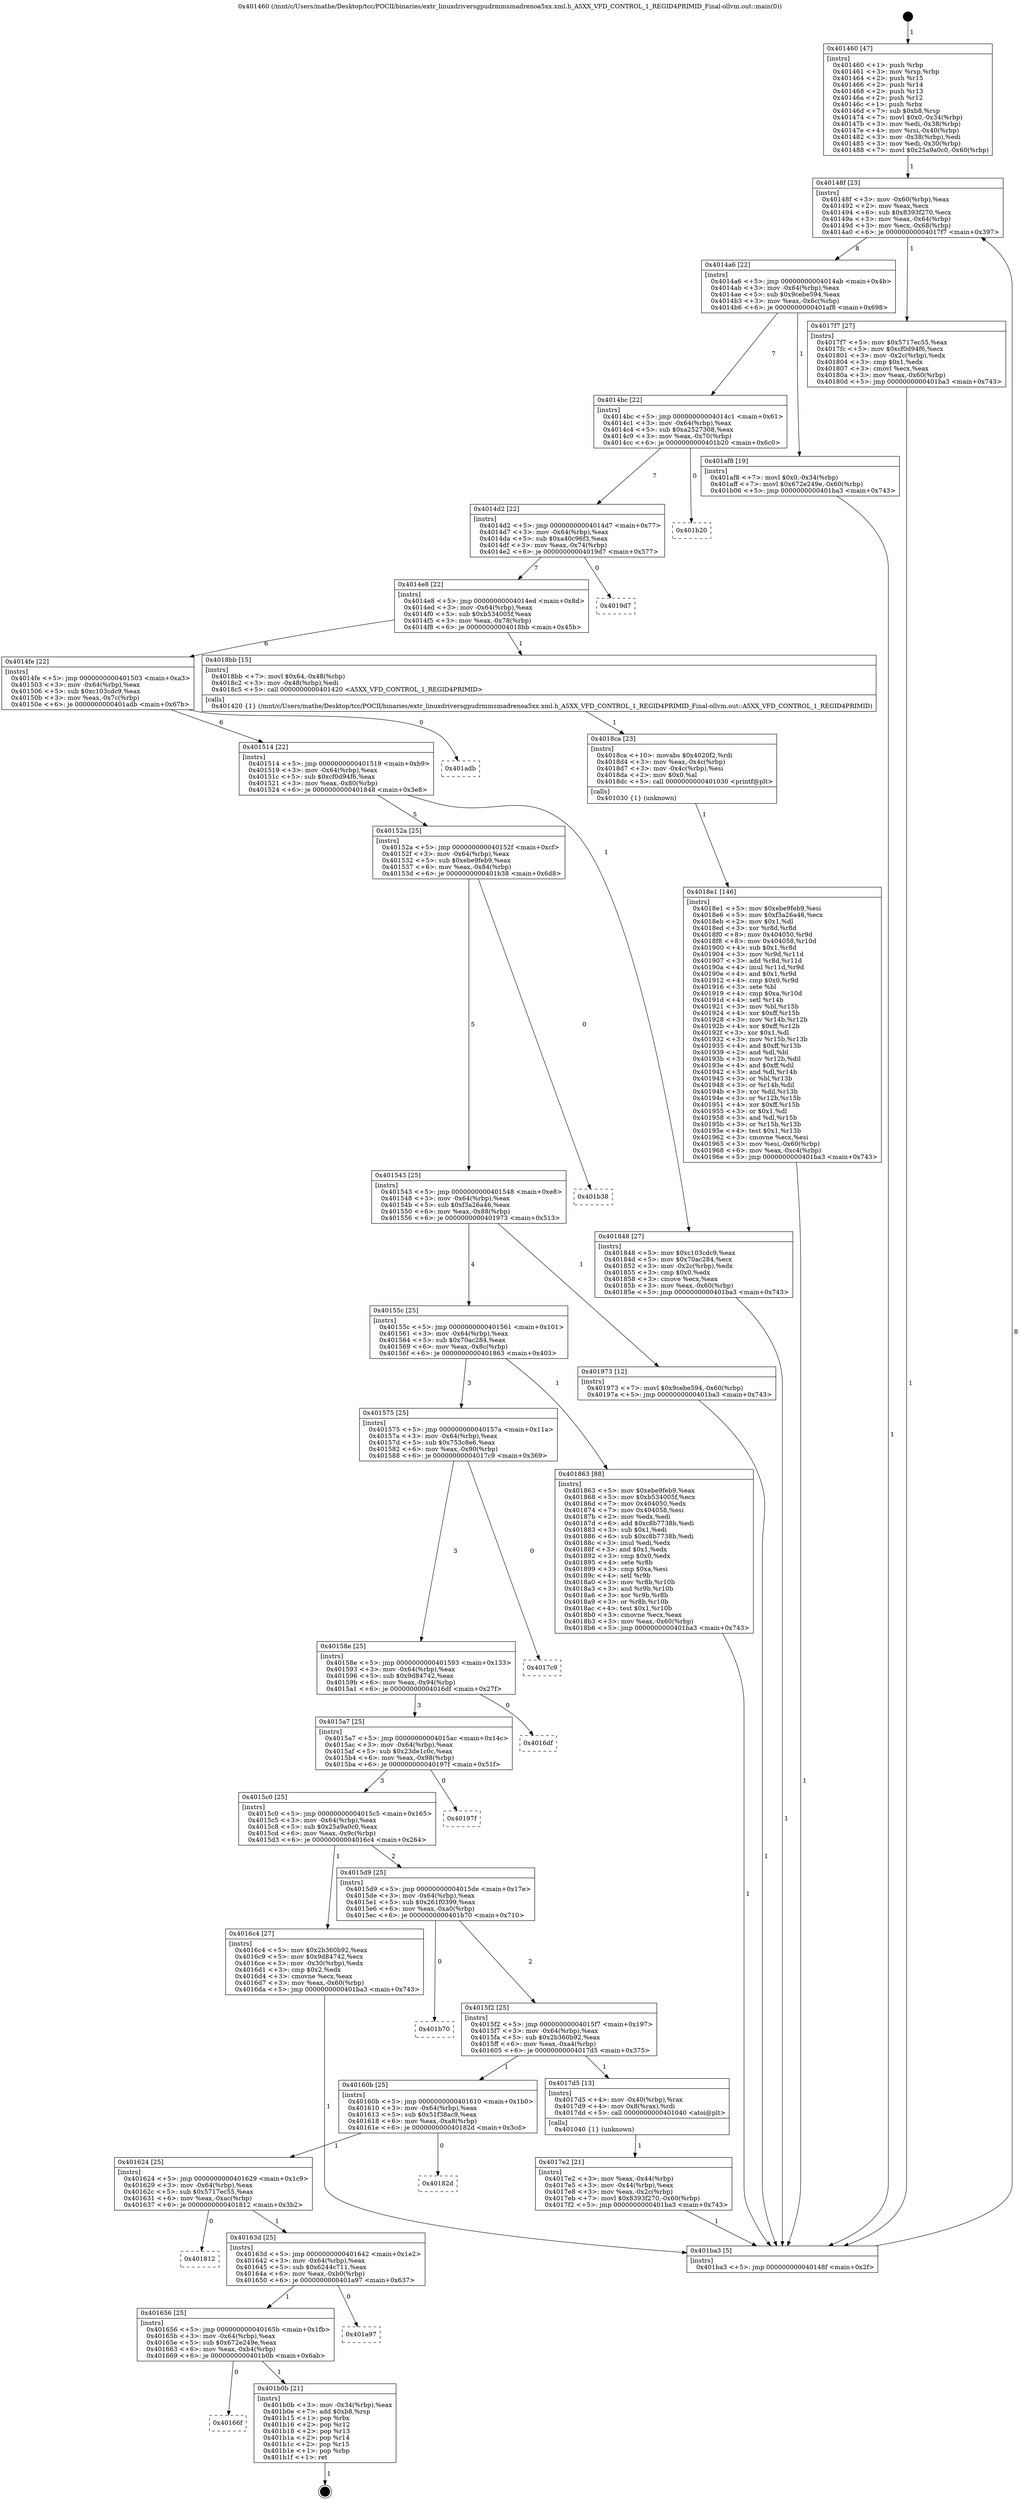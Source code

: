 digraph "0x401460" {
  label = "0x401460 (/mnt/c/Users/mathe/Desktop/tcc/POCII/binaries/extr_linuxdriversgpudrmmsmadrenoa5xx.xml.h_A5XX_VFD_CONTROL_1_REGID4PRIMID_Final-ollvm.out::main(0))"
  labelloc = "t"
  node[shape=record]

  Entry [label="",width=0.3,height=0.3,shape=circle,fillcolor=black,style=filled]
  "0x40148f" [label="{
     0x40148f [23]\l
     | [instrs]\l
     &nbsp;&nbsp;0x40148f \<+3\>: mov -0x60(%rbp),%eax\l
     &nbsp;&nbsp;0x401492 \<+2\>: mov %eax,%ecx\l
     &nbsp;&nbsp;0x401494 \<+6\>: sub $0x8393f270,%ecx\l
     &nbsp;&nbsp;0x40149a \<+3\>: mov %eax,-0x64(%rbp)\l
     &nbsp;&nbsp;0x40149d \<+3\>: mov %ecx,-0x68(%rbp)\l
     &nbsp;&nbsp;0x4014a0 \<+6\>: je 00000000004017f7 \<main+0x397\>\l
  }"]
  "0x4017f7" [label="{
     0x4017f7 [27]\l
     | [instrs]\l
     &nbsp;&nbsp;0x4017f7 \<+5\>: mov $0x5717ec55,%eax\l
     &nbsp;&nbsp;0x4017fc \<+5\>: mov $0xcf0d94f6,%ecx\l
     &nbsp;&nbsp;0x401801 \<+3\>: mov -0x2c(%rbp),%edx\l
     &nbsp;&nbsp;0x401804 \<+3\>: cmp $0x1,%edx\l
     &nbsp;&nbsp;0x401807 \<+3\>: cmovl %ecx,%eax\l
     &nbsp;&nbsp;0x40180a \<+3\>: mov %eax,-0x60(%rbp)\l
     &nbsp;&nbsp;0x40180d \<+5\>: jmp 0000000000401ba3 \<main+0x743\>\l
  }"]
  "0x4014a6" [label="{
     0x4014a6 [22]\l
     | [instrs]\l
     &nbsp;&nbsp;0x4014a6 \<+5\>: jmp 00000000004014ab \<main+0x4b\>\l
     &nbsp;&nbsp;0x4014ab \<+3\>: mov -0x64(%rbp),%eax\l
     &nbsp;&nbsp;0x4014ae \<+5\>: sub $0x9cebe594,%eax\l
     &nbsp;&nbsp;0x4014b3 \<+3\>: mov %eax,-0x6c(%rbp)\l
     &nbsp;&nbsp;0x4014b6 \<+6\>: je 0000000000401af8 \<main+0x698\>\l
  }"]
  Exit [label="",width=0.3,height=0.3,shape=circle,fillcolor=black,style=filled,peripheries=2]
  "0x401af8" [label="{
     0x401af8 [19]\l
     | [instrs]\l
     &nbsp;&nbsp;0x401af8 \<+7\>: movl $0x0,-0x34(%rbp)\l
     &nbsp;&nbsp;0x401aff \<+7\>: movl $0x672e249e,-0x60(%rbp)\l
     &nbsp;&nbsp;0x401b06 \<+5\>: jmp 0000000000401ba3 \<main+0x743\>\l
  }"]
  "0x4014bc" [label="{
     0x4014bc [22]\l
     | [instrs]\l
     &nbsp;&nbsp;0x4014bc \<+5\>: jmp 00000000004014c1 \<main+0x61\>\l
     &nbsp;&nbsp;0x4014c1 \<+3\>: mov -0x64(%rbp),%eax\l
     &nbsp;&nbsp;0x4014c4 \<+5\>: sub $0xa2527308,%eax\l
     &nbsp;&nbsp;0x4014c9 \<+3\>: mov %eax,-0x70(%rbp)\l
     &nbsp;&nbsp;0x4014cc \<+6\>: je 0000000000401b20 \<main+0x6c0\>\l
  }"]
  "0x40166f" [label="{
     0x40166f\l
  }", style=dashed]
  "0x401b20" [label="{
     0x401b20\l
  }", style=dashed]
  "0x4014d2" [label="{
     0x4014d2 [22]\l
     | [instrs]\l
     &nbsp;&nbsp;0x4014d2 \<+5\>: jmp 00000000004014d7 \<main+0x77\>\l
     &nbsp;&nbsp;0x4014d7 \<+3\>: mov -0x64(%rbp),%eax\l
     &nbsp;&nbsp;0x4014da \<+5\>: sub $0xa40c96f3,%eax\l
     &nbsp;&nbsp;0x4014df \<+3\>: mov %eax,-0x74(%rbp)\l
     &nbsp;&nbsp;0x4014e2 \<+6\>: je 00000000004019d7 \<main+0x577\>\l
  }"]
  "0x401b0b" [label="{
     0x401b0b [21]\l
     | [instrs]\l
     &nbsp;&nbsp;0x401b0b \<+3\>: mov -0x34(%rbp),%eax\l
     &nbsp;&nbsp;0x401b0e \<+7\>: add $0xb8,%rsp\l
     &nbsp;&nbsp;0x401b15 \<+1\>: pop %rbx\l
     &nbsp;&nbsp;0x401b16 \<+2\>: pop %r12\l
     &nbsp;&nbsp;0x401b18 \<+2\>: pop %r13\l
     &nbsp;&nbsp;0x401b1a \<+2\>: pop %r14\l
     &nbsp;&nbsp;0x401b1c \<+2\>: pop %r15\l
     &nbsp;&nbsp;0x401b1e \<+1\>: pop %rbp\l
     &nbsp;&nbsp;0x401b1f \<+1\>: ret\l
  }"]
  "0x4019d7" [label="{
     0x4019d7\l
  }", style=dashed]
  "0x4014e8" [label="{
     0x4014e8 [22]\l
     | [instrs]\l
     &nbsp;&nbsp;0x4014e8 \<+5\>: jmp 00000000004014ed \<main+0x8d\>\l
     &nbsp;&nbsp;0x4014ed \<+3\>: mov -0x64(%rbp),%eax\l
     &nbsp;&nbsp;0x4014f0 \<+5\>: sub $0xb534005f,%eax\l
     &nbsp;&nbsp;0x4014f5 \<+3\>: mov %eax,-0x78(%rbp)\l
     &nbsp;&nbsp;0x4014f8 \<+6\>: je 00000000004018bb \<main+0x45b\>\l
  }"]
  "0x401656" [label="{
     0x401656 [25]\l
     | [instrs]\l
     &nbsp;&nbsp;0x401656 \<+5\>: jmp 000000000040165b \<main+0x1fb\>\l
     &nbsp;&nbsp;0x40165b \<+3\>: mov -0x64(%rbp),%eax\l
     &nbsp;&nbsp;0x40165e \<+5\>: sub $0x672e249e,%eax\l
     &nbsp;&nbsp;0x401663 \<+6\>: mov %eax,-0xb4(%rbp)\l
     &nbsp;&nbsp;0x401669 \<+6\>: je 0000000000401b0b \<main+0x6ab\>\l
  }"]
  "0x4018bb" [label="{
     0x4018bb [15]\l
     | [instrs]\l
     &nbsp;&nbsp;0x4018bb \<+7\>: movl $0x64,-0x48(%rbp)\l
     &nbsp;&nbsp;0x4018c2 \<+3\>: mov -0x48(%rbp),%edi\l
     &nbsp;&nbsp;0x4018c5 \<+5\>: call 0000000000401420 \<A5XX_VFD_CONTROL_1_REGID4PRIMID\>\l
     | [calls]\l
     &nbsp;&nbsp;0x401420 \{1\} (/mnt/c/Users/mathe/Desktop/tcc/POCII/binaries/extr_linuxdriversgpudrmmsmadrenoa5xx.xml.h_A5XX_VFD_CONTROL_1_REGID4PRIMID_Final-ollvm.out::A5XX_VFD_CONTROL_1_REGID4PRIMID)\l
  }"]
  "0x4014fe" [label="{
     0x4014fe [22]\l
     | [instrs]\l
     &nbsp;&nbsp;0x4014fe \<+5\>: jmp 0000000000401503 \<main+0xa3\>\l
     &nbsp;&nbsp;0x401503 \<+3\>: mov -0x64(%rbp),%eax\l
     &nbsp;&nbsp;0x401506 \<+5\>: sub $0xc103cdc9,%eax\l
     &nbsp;&nbsp;0x40150b \<+3\>: mov %eax,-0x7c(%rbp)\l
     &nbsp;&nbsp;0x40150e \<+6\>: je 0000000000401adb \<main+0x67b\>\l
  }"]
  "0x401a97" [label="{
     0x401a97\l
  }", style=dashed]
  "0x401adb" [label="{
     0x401adb\l
  }", style=dashed]
  "0x401514" [label="{
     0x401514 [22]\l
     | [instrs]\l
     &nbsp;&nbsp;0x401514 \<+5\>: jmp 0000000000401519 \<main+0xb9\>\l
     &nbsp;&nbsp;0x401519 \<+3\>: mov -0x64(%rbp),%eax\l
     &nbsp;&nbsp;0x40151c \<+5\>: sub $0xcf0d94f6,%eax\l
     &nbsp;&nbsp;0x401521 \<+3\>: mov %eax,-0x80(%rbp)\l
     &nbsp;&nbsp;0x401524 \<+6\>: je 0000000000401848 \<main+0x3e8\>\l
  }"]
  "0x40163d" [label="{
     0x40163d [25]\l
     | [instrs]\l
     &nbsp;&nbsp;0x40163d \<+5\>: jmp 0000000000401642 \<main+0x1e2\>\l
     &nbsp;&nbsp;0x401642 \<+3\>: mov -0x64(%rbp),%eax\l
     &nbsp;&nbsp;0x401645 \<+5\>: sub $0x6244c711,%eax\l
     &nbsp;&nbsp;0x40164a \<+6\>: mov %eax,-0xb0(%rbp)\l
     &nbsp;&nbsp;0x401650 \<+6\>: je 0000000000401a97 \<main+0x637\>\l
  }"]
  "0x401848" [label="{
     0x401848 [27]\l
     | [instrs]\l
     &nbsp;&nbsp;0x401848 \<+5\>: mov $0xc103cdc9,%eax\l
     &nbsp;&nbsp;0x40184d \<+5\>: mov $0x70ac284,%ecx\l
     &nbsp;&nbsp;0x401852 \<+3\>: mov -0x2c(%rbp),%edx\l
     &nbsp;&nbsp;0x401855 \<+3\>: cmp $0x0,%edx\l
     &nbsp;&nbsp;0x401858 \<+3\>: cmove %ecx,%eax\l
     &nbsp;&nbsp;0x40185b \<+3\>: mov %eax,-0x60(%rbp)\l
     &nbsp;&nbsp;0x40185e \<+5\>: jmp 0000000000401ba3 \<main+0x743\>\l
  }"]
  "0x40152a" [label="{
     0x40152a [25]\l
     | [instrs]\l
     &nbsp;&nbsp;0x40152a \<+5\>: jmp 000000000040152f \<main+0xcf\>\l
     &nbsp;&nbsp;0x40152f \<+3\>: mov -0x64(%rbp),%eax\l
     &nbsp;&nbsp;0x401532 \<+5\>: sub $0xebe9feb9,%eax\l
     &nbsp;&nbsp;0x401537 \<+6\>: mov %eax,-0x84(%rbp)\l
     &nbsp;&nbsp;0x40153d \<+6\>: je 0000000000401b38 \<main+0x6d8\>\l
  }"]
  "0x401812" [label="{
     0x401812\l
  }", style=dashed]
  "0x401b38" [label="{
     0x401b38\l
  }", style=dashed]
  "0x401543" [label="{
     0x401543 [25]\l
     | [instrs]\l
     &nbsp;&nbsp;0x401543 \<+5\>: jmp 0000000000401548 \<main+0xe8\>\l
     &nbsp;&nbsp;0x401548 \<+3\>: mov -0x64(%rbp),%eax\l
     &nbsp;&nbsp;0x40154b \<+5\>: sub $0xf3a26a46,%eax\l
     &nbsp;&nbsp;0x401550 \<+6\>: mov %eax,-0x88(%rbp)\l
     &nbsp;&nbsp;0x401556 \<+6\>: je 0000000000401973 \<main+0x513\>\l
  }"]
  "0x401624" [label="{
     0x401624 [25]\l
     | [instrs]\l
     &nbsp;&nbsp;0x401624 \<+5\>: jmp 0000000000401629 \<main+0x1c9\>\l
     &nbsp;&nbsp;0x401629 \<+3\>: mov -0x64(%rbp),%eax\l
     &nbsp;&nbsp;0x40162c \<+5\>: sub $0x5717ec55,%eax\l
     &nbsp;&nbsp;0x401631 \<+6\>: mov %eax,-0xac(%rbp)\l
     &nbsp;&nbsp;0x401637 \<+6\>: je 0000000000401812 \<main+0x3b2\>\l
  }"]
  "0x401973" [label="{
     0x401973 [12]\l
     | [instrs]\l
     &nbsp;&nbsp;0x401973 \<+7\>: movl $0x9cebe594,-0x60(%rbp)\l
     &nbsp;&nbsp;0x40197a \<+5\>: jmp 0000000000401ba3 \<main+0x743\>\l
  }"]
  "0x40155c" [label="{
     0x40155c [25]\l
     | [instrs]\l
     &nbsp;&nbsp;0x40155c \<+5\>: jmp 0000000000401561 \<main+0x101\>\l
     &nbsp;&nbsp;0x401561 \<+3\>: mov -0x64(%rbp),%eax\l
     &nbsp;&nbsp;0x401564 \<+5\>: sub $0x70ac284,%eax\l
     &nbsp;&nbsp;0x401569 \<+6\>: mov %eax,-0x8c(%rbp)\l
     &nbsp;&nbsp;0x40156f \<+6\>: je 0000000000401863 \<main+0x403\>\l
  }"]
  "0x40182d" [label="{
     0x40182d\l
  }", style=dashed]
  "0x401863" [label="{
     0x401863 [88]\l
     | [instrs]\l
     &nbsp;&nbsp;0x401863 \<+5\>: mov $0xebe9feb9,%eax\l
     &nbsp;&nbsp;0x401868 \<+5\>: mov $0xb534005f,%ecx\l
     &nbsp;&nbsp;0x40186d \<+7\>: mov 0x404050,%edx\l
     &nbsp;&nbsp;0x401874 \<+7\>: mov 0x404058,%esi\l
     &nbsp;&nbsp;0x40187b \<+2\>: mov %edx,%edi\l
     &nbsp;&nbsp;0x40187d \<+6\>: add $0xc8b7738b,%edi\l
     &nbsp;&nbsp;0x401883 \<+3\>: sub $0x1,%edi\l
     &nbsp;&nbsp;0x401886 \<+6\>: sub $0xc8b7738b,%edi\l
     &nbsp;&nbsp;0x40188c \<+3\>: imul %edi,%edx\l
     &nbsp;&nbsp;0x40188f \<+3\>: and $0x1,%edx\l
     &nbsp;&nbsp;0x401892 \<+3\>: cmp $0x0,%edx\l
     &nbsp;&nbsp;0x401895 \<+4\>: sete %r8b\l
     &nbsp;&nbsp;0x401899 \<+3\>: cmp $0xa,%esi\l
     &nbsp;&nbsp;0x40189c \<+4\>: setl %r9b\l
     &nbsp;&nbsp;0x4018a0 \<+3\>: mov %r8b,%r10b\l
     &nbsp;&nbsp;0x4018a3 \<+3\>: and %r9b,%r10b\l
     &nbsp;&nbsp;0x4018a6 \<+3\>: xor %r9b,%r8b\l
     &nbsp;&nbsp;0x4018a9 \<+3\>: or %r8b,%r10b\l
     &nbsp;&nbsp;0x4018ac \<+4\>: test $0x1,%r10b\l
     &nbsp;&nbsp;0x4018b0 \<+3\>: cmovne %ecx,%eax\l
     &nbsp;&nbsp;0x4018b3 \<+3\>: mov %eax,-0x60(%rbp)\l
     &nbsp;&nbsp;0x4018b6 \<+5\>: jmp 0000000000401ba3 \<main+0x743\>\l
  }"]
  "0x401575" [label="{
     0x401575 [25]\l
     | [instrs]\l
     &nbsp;&nbsp;0x401575 \<+5\>: jmp 000000000040157a \<main+0x11a\>\l
     &nbsp;&nbsp;0x40157a \<+3\>: mov -0x64(%rbp),%eax\l
     &nbsp;&nbsp;0x40157d \<+5\>: sub $0x753c8e6,%eax\l
     &nbsp;&nbsp;0x401582 \<+6\>: mov %eax,-0x90(%rbp)\l
     &nbsp;&nbsp;0x401588 \<+6\>: je 00000000004017c9 \<main+0x369\>\l
  }"]
  "0x4018e1" [label="{
     0x4018e1 [146]\l
     | [instrs]\l
     &nbsp;&nbsp;0x4018e1 \<+5\>: mov $0xebe9feb9,%esi\l
     &nbsp;&nbsp;0x4018e6 \<+5\>: mov $0xf3a26a46,%ecx\l
     &nbsp;&nbsp;0x4018eb \<+2\>: mov $0x1,%dl\l
     &nbsp;&nbsp;0x4018ed \<+3\>: xor %r8d,%r8d\l
     &nbsp;&nbsp;0x4018f0 \<+8\>: mov 0x404050,%r9d\l
     &nbsp;&nbsp;0x4018f8 \<+8\>: mov 0x404058,%r10d\l
     &nbsp;&nbsp;0x401900 \<+4\>: sub $0x1,%r8d\l
     &nbsp;&nbsp;0x401904 \<+3\>: mov %r9d,%r11d\l
     &nbsp;&nbsp;0x401907 \<+3\>: add %r8d,%r11d\l
     &nbsp;&nbsp;0x40190a \<+4\>: imul %r11d,%r9d\l
     &nbsp;&nbsp;0x40190e \<+4\>: and $0x1,%r9d\l
     &nbsp;&nbsp;0x401912 \<+4\>: cmp $0x0,%r9d\l
     &nbsp;&nbsp;0x401916 \<+3\>: sete %bl\l
     &nbsp;&nbsp;0x401919 \<+4\>: cmp $0xa,%r10d\l
     &nbsp;&nbsp;0x40191d \<+4\>: setl %r14b\l
     &nbsp;&nbsp;0x401921 \<+3\>: mov %bl,%r15b\l
     &nbsp;&nbsp;0x401924 \<+4\>: xor $0xff,%r15b\l
     &nbsp;&nbsp;0x401928 \<+3\>: mov %r14b,%r12b\l
     &nbsp;&nbsp;0x40192b \<+4\>: xor $0xff,%r12b\l
     &nbsp;&nbsp;0x40192f \<+3\>: xor $0x1,%dl\l
     &nbsp;&nbsp;0x401932 \<+3\>: mov %r15b,%r13b\l
     &nbsp;&nbsp;0x401935 \<+4\>: and $0xff,%r13b\l
     &nbsp;&nbsp;0x401939 \<+2\>: and %dl,%bl\l
     &nbsp;&nbsp;0x40193b \<+3\>: mov %r12b,%dil\l
     &nbsp;&nbsp;0x40193e \<+4\>: and $0xff,%dil\l
     &nbsp;&nbsp;0x401942 \<+3\>: and %dl,%r14b\l
     &nbsp;&nbsp;0x401945 \<+3\>: or %bl,%r13b\l
     &nbsp;&nbsp;0x401948 \<+3\>: or %r14b,%dil\l
     &nbsp;&nbsp;0x40194b \<+3\>: xor %dil,%r13b\l
     &nbsp;&nbsp;0x40194e \<+3\>: or %r12b,%r15b\l
     &nbsp;&nbsp;0x401951 \<+4\>: xor $0xff,%r15b\l
     &nbsp;&nbsp;0x401955 \<+3\>: or $0x1,%dl\l
     &nbsp;&nbsp;0x401958 \<+3\>: and %dl,%r15b\l
     &nbsp;&nbsp;0x40195b \<+3\>: or %r15b,%r13b\l
     &nbsp;&nbsp;0x40195e \<+4\>: test $0x1,%r13b\l
     &nbsp;&nbsp;0x401962 \<+3\>: cmovne %ecx,%esi\l
     &nbsp;&nbsp;0x401965 \<+3\>: mov %esi,-0x60(%rbp)\l
     &nbsp;&nbsp;0x401968 \<+6\>: mov %eax,-0xc4(%rbp)\l
     &nbsp;&nbsp;0x40196e \<+5\>: jmp 0000000000401ba3 \<main+0x743\>\l
  }"]
  "0x4017c9" [label="{
     0x4017c9\l
  }", style=dashed]
  "0x40158e" [label="{
     0x40158e [25]\l
     | [instrs]\l
     &nbsp;&nbsp;0x40158e \<+5\>: jmp 0000000000401593 \<main+0x133\>\l
     &nbsp;&nbsp;0x401593 \<+3\>: mov -0x64(%rbp),%eax\l
     &nbsp;&nbsp;0x401596 \<+5\>: sub $0x9d84742,%eax\l
     &nbsp;&nbsp;0x40159b \<+6\>: mov %eax,-0x94(%rbp)\l
     &nbsp;&nbsp;0x4015a1 \<+6\>: je 00000000004016df \<main+0x27f\>\l
  }"]
  "0x4018ca" [label="{
     0x4018ca [23]\l
     | [instrs]\l
     &nbsp;&nbsp;0x4018ca \<+10\>: movabs $0x4020f2,%rdi\l
     &nbsp;&nbsp;0x4018d4 \<+3\>: mov %eax,-0x4c(%rbp)\l
     &nbsp;&nbsp;0x4018d7 \<+3\>: mov -0x4c(%rbp),%esi\l
     &nbsp;&nbsp;0x4018da \<+2\>: mov $0x0,%al\l
     &nbsp;&nbsp;0x4018dc \<+5\>: call 0000000000401030 \<printf@plt\>\l
     | [calls]\l
     &nbsp;&nbsp;0x401030 \{1\} (unknown)\l
  }"]
  "0x4016df" [label="{
     0x4016df\l
  }", style=dashed]
  "0x4015a7" [label="{
     0x4015a7 [25]\l
     | [instrs]\l
     &nbsp;&nbsp;0x4015a7 \<+5\>: jmp 00000000004015ac \<main+0x14c\>\l
     &nbsp;&nbsp;0x4015ac \<+3\>: mov -0x64(%rbp),%eax\l
     &nbsp;&nbsp;0x4015af \<+5\>: sub $0x23de1c0c,%eax\l
     &nbsp;&nbsp;0x4015b4 \<+6\>: mov %eax,-0x98(%rbp)\l
     &nbsp;&nbsp;0x4015ba \<+6\>: je 000000000040197f \<main+0x51f\>\l
  }"]
  "0x4017e2" [label="{
     0x4017e2 [21]\l
     | [instrs]\l
     &nbsp;&nbsp;0x4017e2 \<+3\>: mov %eax,-0x44(%rbp)\l
     &nbsp;&nbsp;0x4017e5 \<+3\>: mov -0x44(%rbp),%eax\l
     &nbsp;&nbsp;0x4017e8 \<+3\>: mov %eax,-0x2c(%rbp)\l
     &nbsp;&nbsp;0x4017eb \<+7\>: movl $0x8393f270,-0x60(%rbp)\l
     &nbsp;&nbsp;0x4017f2 \<+5\>: jmp 0000000000401ba3 \<main+0x743\>\l
  }"]
  "0x40197f" [label="{
     0x40197f\l
  }", style=dashed]
  "0x4015c0" [label="{
     0x4015c0 [25]\l
     | [instrs]\l
     &nbsp;&nbsp;0x4015c0 \<+5\>: jmp 00000000004015c5 \<main+0x165\>\l
     &nbsp;&nbsp;0x4015c5 \<+3\>: mov -0x64(%rbp),%eax\l
     &nbsp;&nbsp;0x4015c8 \<+5\>: sub $0x25a9a0c0,%eax\l
     &nbsp;&nbsp;0x4015cd \<+6\>: mov %eax,-0x9c(%rbp)\l
     &nbsp;&nbsp;0x4015d3 \<+6\>: je 00000000004016c4 \<main+0x264\>\l
  }"]
  "0x40160b" [label="{
     0x40160b [25]\l
     | [instrs]\l
     &nbsp;&nbsp;0x40160b \<+5\>: jmp 0000000000401610 \<main+0x1b0\>\l
     &nbsp;&nbsp;0x401610 \<+3\>: mov -0x64(%rbp),%eax\l
     &nbsp;&nbsp;0x401613 \<+5\>: sub $0x51f38ac9,%eax\l
     &nbsp;&nbsp;0x401618 \<+6\>: mov %eax,-0xa8(%rbp)\l
     &nbsp;&nbsp;0x40161e \<+6\>: je 000000000040182d \<main+0x3cd\>\l
  }"]
  "0x4016c4" [label="{
     0x4016c4 [27]\l
     | [instrs]\l
     &nbsp;&nbsp;0x4016c4 \<+5\>: mov $0x2b360b92,%eax\l
     &nbsp;&nbsp;0x4016c9 \<+5\>: mov $0x9d84742,%ecx\l
     &nbsp;&nbsp;0x4016ce \<+3\>: mov -0x30(%rbp),%edx\l
     &nbsp;&nbsp;0x4016d1 \<+3\>: cmp $0x2,%edx\l
     &nbsp;&nbsp;0x4016d4 \<+3\>: cmovne %ecx,%eax\l
     &nbsp;&nbsp;0x4016d7 \<+3\>: mov %eax,-0x60(%rbp)\l
     &nbsp;&nbsp;0x4016da \<+5\>: jmp 0000000000401ba3 \<main+0x743\>\l
  }"]
  "0x4015d9" [label="{
     0x4015d9 [25]\l
     | [instrs]\l
     &nbsp;&nbsp;0x4015d9 \<+5\>: jmp 00000000004015de \<main+0x17e\>\l
     &nbsp;&nbsp;0x4015de \<+3\>: mov -0x64(%rbp),%eax\l
     &nbsp;&nbsp;0x4015e1 \<+5\>: sub $0x261f0399,%eax\l
     &nbsp;&nbsp;0x4015e6 \<+6\>: mov %eax,-0xa0(%rbp)\l
     &nbsp;&nbsp;0x4015ec \<+6\>: je 0000000000401b70 \<main+0x710\>\l
  }"]
  "0x401ba3" [label="{
     0x401ba3 [5]\l
     | [instrs]\l
     &nbsp;&nbsp;0x401ba3 \<+5\>: jmp 000000000040148f \<main+0x2f\>\l
  }"]
  "0x401460" [label="{
     0x401460 [47]\l
     | [instrs]\l
     &nbsp;&nbsp;0x401460 \<+1\>: push %rbp\l
     &nbsp;&nbsp;0x401461 \<+3\>: mov %rsp,%rbp\l
     &nbsp;&nbsp;0x401464 \<+2\>: push %r15\l
     &nbsp;&nbsp;0x401466 \<+2\>: push %r14\l
     &nbsp;&nbsp;0x401468 \<+2\>: push %r13\l
     &nbsp;&nbsp;0x40146a \<+2\>: push %r12\l
     &nbsp;&nbsp;0x40146c \<+1\>: push %rbx\l
     &nbsp;&nbsp;0x40146d \<+7\>: sub $0xb8,%rsp\l
     &nbsp;&nbsp;0x401474 \<+7\>: movl $0x0,-0x34(%rbp)\l
     &nbsp;&nbsp;0x40147b \<+3\>: mov %edi,-0x38(%rbp)\l
     &nbsp;&nbsp;0x40147e \<+4\>: mov %rsi,-0x40(%rbp)\l
     &nbsp;&nbsp;0x401482 \<+3\>: mov -0x38(%rbp),%edi\l
     &nbsp;&nbsp;0x401485 \<+3\>: mov %edi,-0x30(%rbp)\l
     &nbsp;&nbsp;0x401488 \<+7\>: movl $0x25a9a0c0,-0x60(%rbp)\l
  }"]
  "0x4017d5" [label="{
     0x4017d5 [13]\l
     | [instrs]\l
     &nbsp;&nbsp;0x4017d5 \<+4\>: mov -0x40(%rbp),%rax\l
     &nbsp;&nbsp;0x4017d9 \<+4\>: mov 0x8(%rax),%rdi\l
     &nbsp;&nbsp;0x4017dd \<+5\>: call 0000000000401040 \<atoi@plt\>\l
     | [calls]\l
     &nbsp;&nbsp;0x401040 \{1\} (unknown)\l
  }"]
  "0x401b70" [label="{
     0x401b70\l
  }", style=dashed]
  "0x4015f2" [label="{
     0x4015f2 [25]\l
     | [instrs]\l
     &nbsp;&nbsp;0x4015f2 \<+5\>: jmp 00000000004015f7 \<main+0x197\>\l
     &nbsp;&nbsp;0x4015f7 \<+3\>: mov -0x64(%rbp),%eax\l
     &nbsp;&nbsp;0x4015fa \<+5\>: sub $0x2b360b92,%eax\l
     &nbsp;&nbsp;0x4015ff \<+6\>: mov %eax,-0xa4(%rbp)\l
     &nbsp;&nbsp;0x401605 \<+6\>: je 00000000004017d5 \<main+0x375\>\l
  }"]
  Entry -> "0x401460" [label=" 1"]
  "0x40148f" -> "0x4017f7" [label=" 1"]
  "0x40148f" -> "0x4014a6" [label=" 8"]
  "0x401b0b" -> Exit [label=" 1"]
  "0x4014a6" -> "0x401af8" [label=" 1"]
  "0x4014a6" -> "0x4014bc" [label=" 7"]
  "0x401656" -> "0x40166f" [label=" 0"]
  "0x4014bc" -> "0x401b20" [label=" 0"]
  "0x4014bc" -> "0x4014d2" [label=" 7"]
  "0x401656" -> "0x401b0b" [label=" 1"]
  "0x4014d2" -> "0x4019d7" [label=" 0"]
  "0x4014d2" -> "0x4014e8" [label=" 7"]
  "0x40163d" -> "0x401656" [label=" 1"]
  "0x4014e8" -> "0x4018bb" [label=" 1"]
  "0x4014e8" -> "0x4014fe" [label=" 6"]
  "0x40163d" -> "0x401a97" [label=" 0"]
  "0x4014fe" -> "0x401adb" [label=" 0"]
  "0x4014fe" -> "0x401514" [label=" 6"]
  "0x401624" -> "0x40163d" [label=" 1"]
  "0x401514" -> "0x401848" [label=" 1"]
  "0x401514" -> "0x40152a" [label=" 5"]
  "0x401624" -> "0x401812" [label=" 0"]
  "0x40152a" -> "0x401b38" [label=" 0"]
  "0x40152a" -> "0x401543" [label=" 5"]
  "0x40160b" -> "0x401624" [label=" 1"]
  "0x401543" -> "0x401973" [label=" 1"]
  "0x401543" -> "0x40155c" [label=" 4"]
  "0x40160b" -> "0x40182d" [label=" 0"]
  "0x40155c" -> "0x401863" [label=" 1"]
  "0x40155c" -> "0x401575" [label=" 3"]
  "0x401af8" -> "0x401ba3" [label=" 1"]
  "0x401575" -> "0x4017c9" [label=" 0"]
  "0x401575" -> "0x40158e" [label=" 3"]
  "0x401973" -> "0x401ba3" [label=" 1"]
  "0x40158e" -> "0x4016df" [label=" 0"]
  "0x40158e" -> "0x4015a7" [label=" 3"]
  "0x4018e1" -> "0x401ba3" [label=" 1"]
  "0x4015a7" -> "0x40197f" [label=" 0"]
  "0x4015a7" -> "0x4015c0" [label=" 3"]
  "0x4018ca" -> "0x4018e1" [label=" 1"]
  "0x4015c0" -> "0x4016c4" [label=" 1"]
  "0x4015c0" -> "0x4015d9" [label=" 2"]
  "0x4016c4" -> "0x401ba3" [label=" 1"]
  "0x401460" -> "0x40148f" [label=" 1"]
  "0x401ba3" -> "0x40148f" [label=" 8"]
  "0x4018bb" -> "0x4018ca" [label=" 1"]
  "0x4015d9" -> "0x401b70" [label=" 0"]
  "0x4015d9" -> "0x4015f2" [label=" 2"]
  "0x401863" -> "0x401ba3" [label=" 1"]
  "0x4015f2" -> "0x4017d5" [label=" 1"]
  "0x4015f2" -> "0x40160b" [label=" 1"]
  "0x4017d5" -> "0x4017e2" [label=" 1"]
  "0x4017e2" -> "0x401ba3" [label=" 1"]
  "0x4017f7" -> "0x401ba3" [label=" 1"]
  "0x401848" -> "0x401ba3" [label=" 1"]
}
